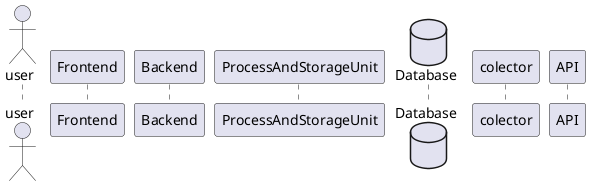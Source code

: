 @startuml
actor user as U
participant Frontend as F
participant Backend as B
participant ProcessAndStorageUnit as P
database Database as Db
participant colector as C
participant API as A
@enduml


@startuml DiagrammePullFixedSchedule
participant ProcessAndStorageUnit as P
database Database as Db
participant colector as C


P -> C : Request for a fixed schedule 
C -> "API STAR" : send request
"API STAR" --> C : fixed schedule
C --> P : fixed schedule
P -> Db : stock fixed schedule parsed
@enduml


@startuml DiagrammeGetDataFromCache
participant Frontend as F
participant Backend as B
database Cache 


F -> B : Request 
B -> Cache : Request data from cache 
Cache --> B : Data From cache
B --> F : Data
@enduml
